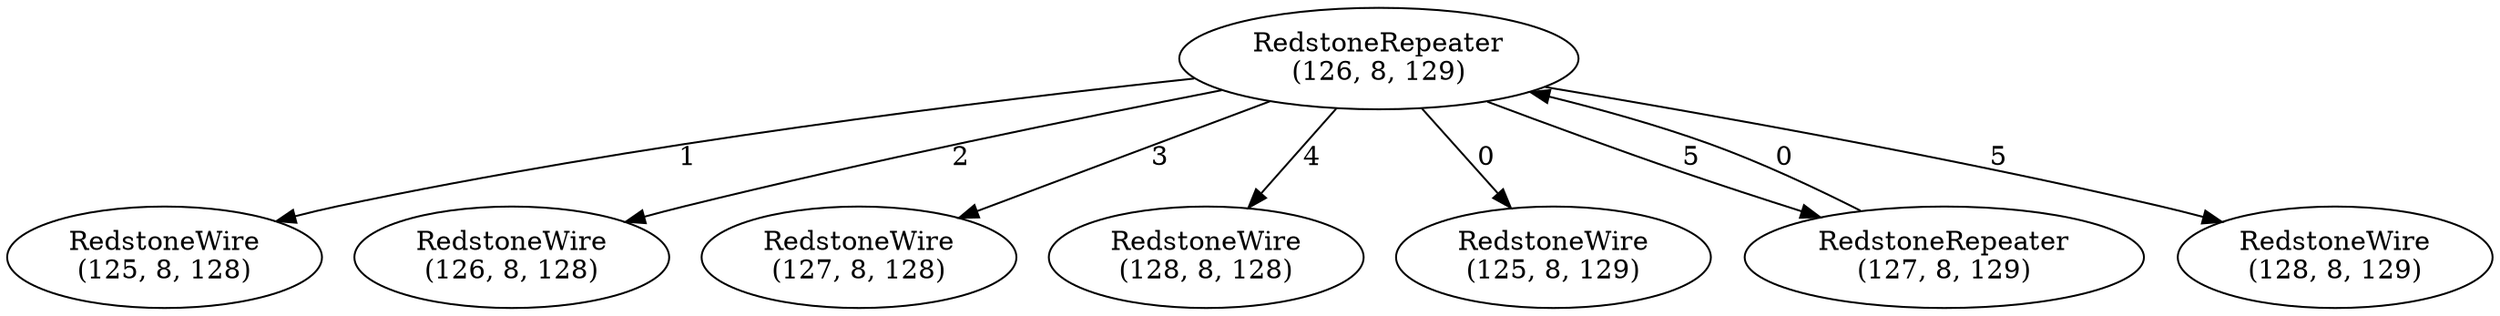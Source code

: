 digraph{n0[label="RedstoneWire\n(125, 8, 128)"];n5->n0[label="1"];n1[label="RedstoneWire\n(126, 8, 128)"];n5->n1[label="2"];n2[label="RedstoneWire\n(127, 8, 128)"];n5->n2[label="3"];n3[label="RedstoneWire\n(128, 8, 128)"];n5->n3[label="4"];n4[label="RedstoneWire\n(125, 8, 129)"];n5->n4[label="0"];n5[label="RedstoneRepeater\n(126, 8, 129)"];n6->n5[label="0"];n6[label="RedstoneRepeater\n(127, 8, 129)"];n5->n6[label="5"];n7[label="RedstoneWire\n(128, 8, 129)"];n5->n7[label="5"];}